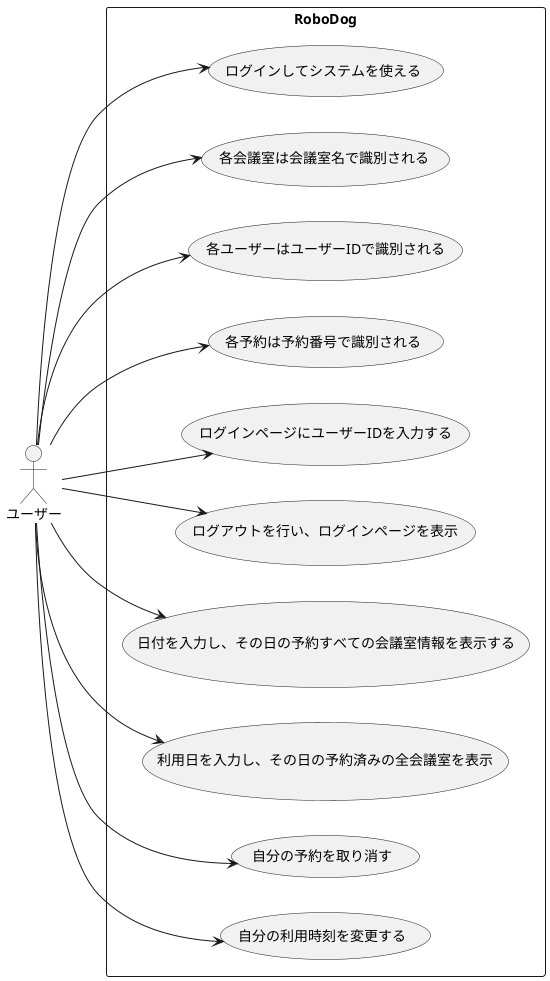 @startuml Robodogユースケース図
left to right direction
actor ユーザー as U

rectangle RoboDog {
  usecase "ログインしてシステムを使える" as UC1
  usecase "各会議室は会議室名で識別される" as UC2
  usecase "各ユーザーはユーザーIDで識別される" as UC3
  usecase "各予約は予約番号で識別される" as UC4
  usecase "ログインページにユーザーIDを入力する" as UC5
  usecase "ログアウトを行い、ログインページを表示" as UC6
  usecase "日付を入力し、その日の予約すべての会議室情報を表示する" as UC7
  usecase "利用日を入力し、その日の予約済みの全会議室を表示" as UC8
  usecase "自分の予約を取り消す" as UC9
  usecase "自分の利用時刻を変更する" as UC10

}  
U --> UC1
U --> UC2
U --> UC3
U --> UC4
U --> UC5
U --> UC6
U --> UC7
U --> UC8
U --> UC9
U --> UC10
@enduml
